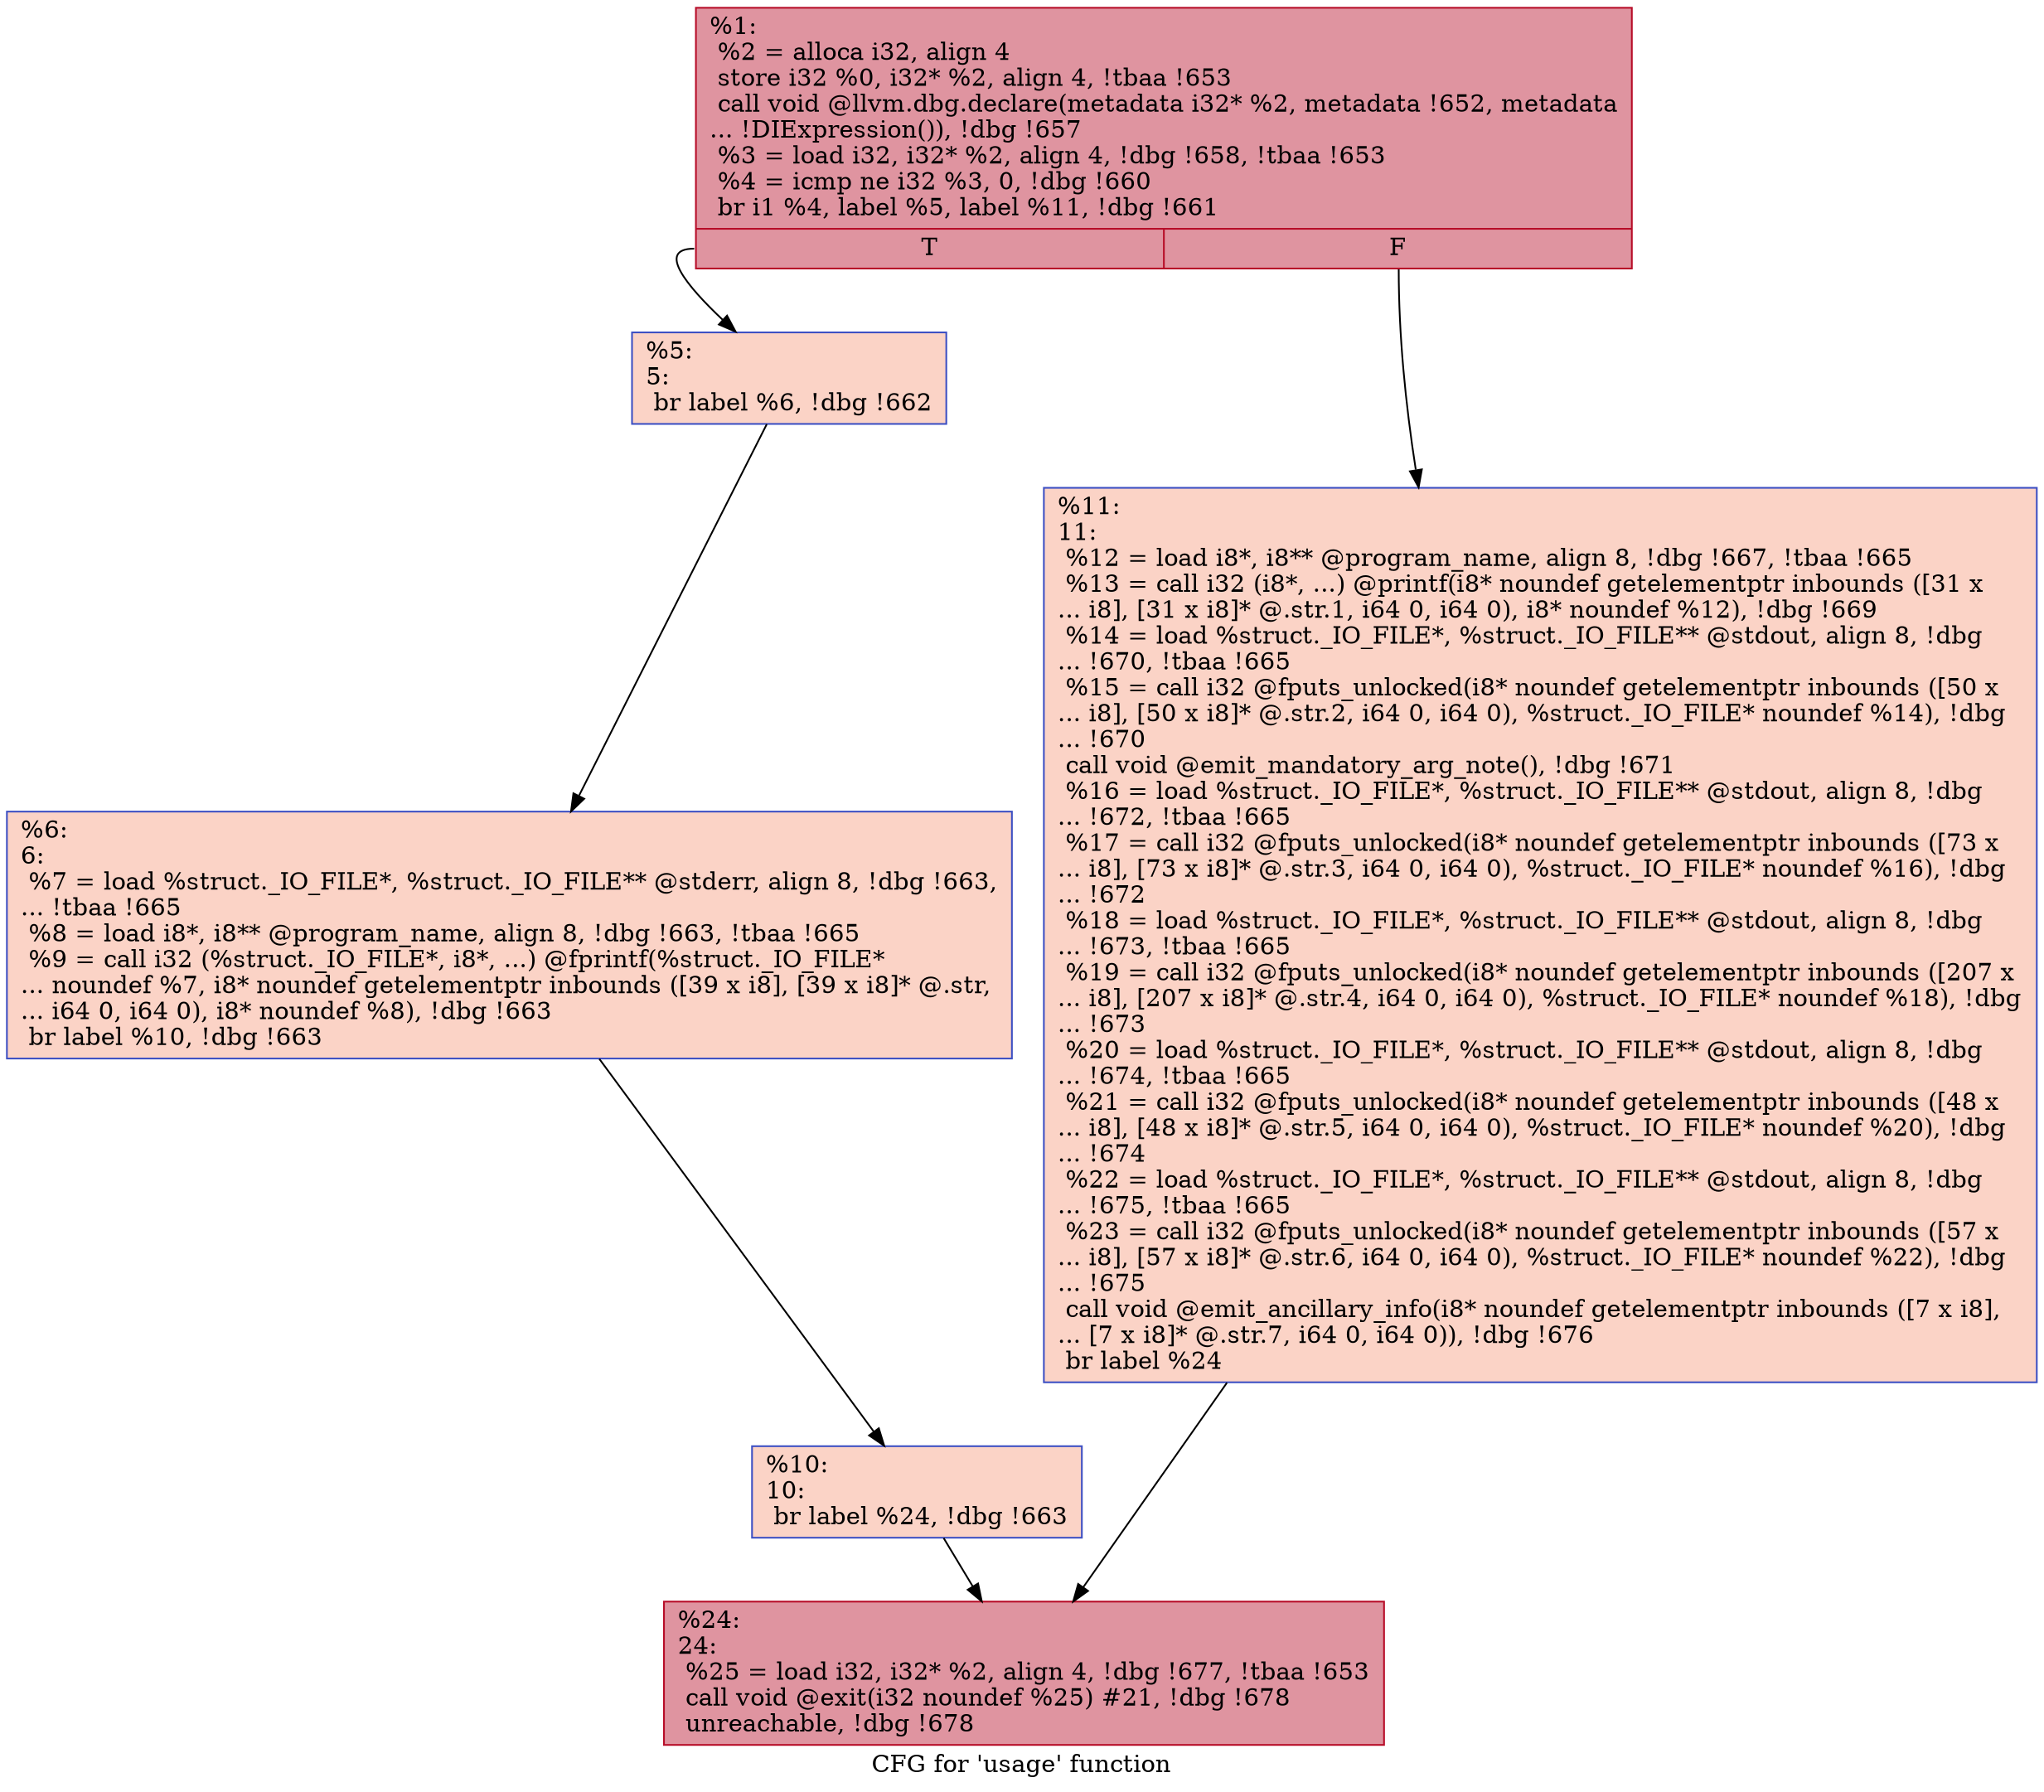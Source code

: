 digraph "CFG for 'usage' function" {
	label="CFG for 'usage' function";

	Node0x2538440 [shape=record,color="#b70d28ff", style=filled, fillcolor="#b70d2870",label="{%1:\l  %2 = alloca i32, align 4\l  store i32 %0, i32* %2, align 4, !tbaa !653\l  call void @llvm.dbg.declare(metadata i32* %2, metadata !652, metadata\l... !DIExpression()), !dbg !657\l  %3 = load i32, i32* %2, align 4, !dbg !658, !tbaa !653\l  %4 = icmp ne i32 %3, 0, !dbg !660\l  br i1 %4, label %5, label %11, !dbg !661\l|{<s0>T|<s1>F}}"];
	Node0x2538440:s0 -> Node0x257d660;
	Node0x2538440:s1 -> Node0x257d750;
	Node0x257d660 [shape=record,color="#3d50c3ff", style=filled, fillcolor="#f59c7d70",label="{%5:\l5:                                                \l  br label %6, !dbg !662\l}"];
	Node0x257d660 -> Node0x257d6b0;
	Node0x257d6b0 [shape=record,color="#3d50c3ff", style=filled, fillcolor="#f59c7d70",label="{%6:\l6:                                                \l  %7 = load %struct._IO_FILE*, %struct._IO_FILE** @stderr, align 8, !dbg !663,\l... !tbaa !665\l  %8 = load i8*, i8** @program_name, align 8, !dbg !663, !tbaa !665\l  %9 = call i32 (%struct._IO_FILE*, i8*, ...) @fprintf(%struct._IO_FILE*\l... noundef %7, i8* noundef getelementptr inbounds ([39 x i8], [39 x i8]* @.str,\l... i64 0, i64 0), i8* noundef %8), !dbg !663\l  br label %10, !dbg !663\l}"];
	Node0x257d6b0 -> Node0x257d700;
	Node0x257d700 [shape=record,color="#3d50c3ff", style=filled, fillcolor="#f59c7d70",label="{%10:\l10:                                               \l  br label %24, !dbg !663\l}"];
	Node0x257d700 -> Node0x257d7a0;
	Node0x257d750 [shape=record,color="#3d50c3ff", style=filled, fillcolor="#f59c7d70",label="{%11:\l11:                                               \l  %12 = load i8*, i8** @program_name, align 8, !dbg !667, !tbaa !665\l  %13 = call i32 (i8*, ...) @printf(i8* noundef getelementptr inbounds ([31 x\l... i8], [31 x i8]* @.str.1, i64 0, i64 0), i8* noundef %12), !dbg !669\l  %14 = load %struct._IO_FILE*, %struct._IO_FILE** @stdout, align 8, !dbg\l... !670, !tbaa !665\l  %15 = call i32 @fputs_unlocked(i8* noundef getelementptr inbounds ([50 x\l... i8], [50 x i8]* @.str.2, i64 0, i64 0), %struct._IO_FILE* noundef %14), !dbg\l... !670\l  call void @emit_mandatory_arg_note(), !dbg !671\l  %16 = load %struct._IO_FILE*, %struct._IO_FILE** @stdout, align 8, !dbg\l... !672, !tbaa !665\l  %17 = call i32 @fputs_unlocked(i8* noundef getelementptr inbounds ([73 x\l... i8], [73 x i8]* @.str.3, i64 0, i64 0), %struct._IO_FILE* noundef %16), !dbg\l... !672\l  %18 = load %struct._IO_FILE*, %struct._IO_FILE** @stdout, align 8, !dbg\l... !673, !tbaa !665\l  %19 = call i32 @fputs_unlocked(i8* noundef getelementptr inbounds ([207 x\l... i8], [207 x i8]* @.str.4, i64 0, i64 0), %struct._IO_FILE* noundef %18), !dbg\l... !673\l  %20 = load %struct._IO_FILE*, %struct._IO_FILE** @stdout, align 8, !dbg\l... !674, !tbaa !665\l  %21 = call i32 @fputs_unlocked(i8* noundef getelementptr inbounds ([48 x\l... i8], [48 x i8]* @.str.5, i64 0, i64 0), %struct._IO_FILE* noundef %20), !dbg\l... !674\l  %22 = load %struct._IO_FILE*, %struct._IO_FILE** @stdout, align 8, !dbg\l... !675, !tbaa !665\l  %23 = call i32 @fputs_unlocked(i8* noundef getelementptr inbounds ([57 x\l... i8], [57 x i8]* @.str.6, i64 0, i64 0), %struct._IO_FILE* noundef %22), !dbg\l... !675\l  call void @emit_ancillary_info(i8* noundef getelementptr inbounds ([7 x i8],\l... [7 x i8]* @.str.7, i64 0, i64 0)), !dbg !676\l  br label %24\l}"];
	Node0x257d750 -> Node0x257d7a0;
	Node0x257d7a0 [shape=record,color="#b70d28ff", style=filled, fillcolor="#b70d2870",label="{%24:\l24:                                               \l  %25 = load i32, i32* %2, align 4, !dbg !677, !tbaa !653\l  call void @exit(i32 noundef %25) #21, !dbg !678\l  unreachable, !dbg !678\l}"];
}
